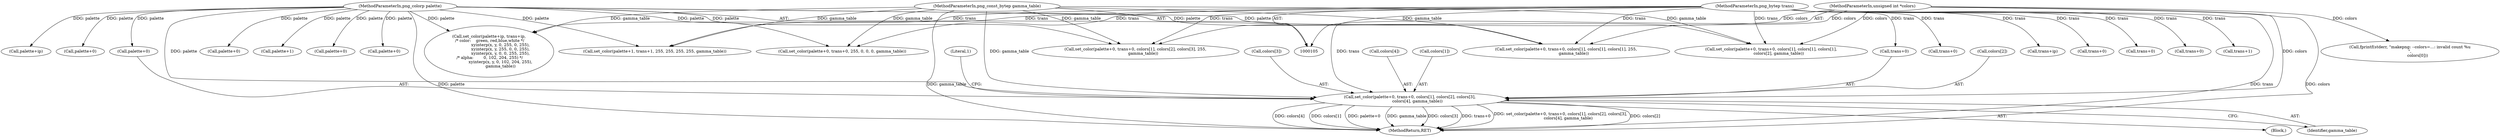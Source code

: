 digraph "0_Android_9d4853418ab2f754c2b63e091c29c5529b8b86ca_13@array" {
"1000192" [label="(Call,set_color(palette+0, trans+0, colors[1], colors[2], colors[3],\n            colors[4], gamma_table))"];
"1000106" [label="(MethodParameterIn,png_colorp palette)"];
"1000107" [label="(MethodParameterIn,png_bytep trans)"];
"1000110" [label="(MethodParameterIn,unsigned int *colors)"];
"1000109" [label="(MethodParameterIn,png_const_bytep gamma_table)"];
"1000106" [label="(MethodParameterIn,png_colorp palette)"];
"1000172" [label="(Call,palette+0)"];
"1000292" [label="(Call,trans+ip)"];
"1000328" [label="(MethodReturn,RET)"];
"1000288" [label="(Call,set_color(palette+ip, trans+ip,\n /* color:    green, red,blue,white */\n                  xyinterp(x, y, 0, 255, 0, 255),\n                  xyinterp(x, y, 255, 0, 0, 255),\n                  xyinterp(x, y, 0, 0, 255, 255),\n /* alpha:        0, 102, 204, 255) */\n                  xyinterp(x, y, 0, 102, 204, 255),\n                  gamma_table))"];
"1000232" [label="(Call,set_color(palette+1, trans+1, 255, 255, 255, 255, gamma_table))"];
"1000116" [label="(Block,)"];
"1000152" [label="(Call,trans+0)"];
"1000148" [label="(Call,set_color(palette+0, trans+0, colors[1], colors[1], colors[1],\n            colors[2], gamma_table))"];
"1000118" [label="(Call,fprintf(stderr, \"makepng: --colors=...: invalid count %u\n\",\n            colors[0]))"];
"1000233" [label="(Call,palette+1)"];
"1000192" [label="(Call,set_color(palette+0, trans+0, colors[1], colors[2], colors[3],\n            colors[4], gamma_table))"];
"1000213" [label="(Literal,1)"];
"1000107" [label="(MethodParameterIn,png_bytep trans)"];
"1000205" [label="(Call,colors[3])"];
"1000128" [label="(Call,palette+0)"];
"1000224" [label="(Call,trans+0)"];
"1000221" [label="(Call,palette+0)"];
"1000208" [label="(Call,colors[4])"];
"1000109" [label="(MethodParameterIn,png_const_bytep gamma_table)"];
"1000193" [label="(Call,palette+0)"];
"1000110" [label="(MethodParameterIn,unsigned int *colors)"];
"1000171" [label="(Call,set_color(palette+0, trans+0, colors[1], colors[2], colors[3], 255,\n            gamma_table))"];
"1000131" [label="(Call,trans+0)"];
"1000199" [label="(Call,colors[1])"];
"1000236" [label="(Call,trans+1)"];
"1000289" [label="(Call,palette+ip)"];
"1000149" [label="(Call,palette+0)"];
"1000202" [label="(Call,colors[2])"];
"1000220" [label="(Call,set_color(palette+0, trans+0, 255, 0, 0, 0, gamma_table))"];
"1000196" [label="(Call,trans+0)"];
"1000127" [label="(Call,set_color(palette+0, trans+0, colors[1], colors[1], colors[1], 255,\n            gamma_table))"];
"1000175" [label="(Call,trans+0)"];
"1000211" [label="(Identifier,gamma_table)"];
"1000192" -> "1000116"  [label="AST: "];
"1000192" -> "1000211"  [label="CFG: "];
"1000193" -> "1000192"  [label="AST: "];
"1000196" -> "1000192"  [label="AST: "];
"1000199" -> "1000192"  [label="AST: "];
"1000202" -> "1000192"  [label="AST: "];
"1000205" -> "1000192"  [label="AST: "];
"1000208" -> "1000192"  [label="AST: "];
"1000211" -> "1000192"  [label="AST: "];
"1000213" -> "1000192"  [label="CFG: "];
"1000192" -> "1000328"  [label="DDG: colors[4]"];
"1000192" -> "1000328"  [label="DDG: colors[1]"];
"1000192" -> "1000328"  [label="DDG: palette+0"];
"1000192" -> "1000328"  [label="DDG: gamma_table"];
"1000192" -> "1000328"  [label="DDG: colors[3]"];
"1000192" -> "1000328"  [label="DDG: trans+0"];
"1000192" -> "1000328"  [label="DDG: set_color(palette+0, trans+0, colors[1], colors[2], colors[3],\n            colors[4], gamma_table)"];
"1000192" -> "1000328"  [label="DDG: colors[2]"];
"1000106" -> "1000192"  [label="DDG: palette"];
"1000107" -> "1000192"  [label="DDG: trans"];
"1000110" -> "1000192"  [label="DDG: colors"];
"1000109" -> "1000192"  [label="DDG: gamma_table"];
"1000106" -> "1000105"  [label="AST: "];
"1000106" -> "1000328"  [label="DDG: palette"];
"1000106" -> "1000127"  [label="DDG: palette"];
"1000106" -> "1000128"  [label="DDG: palette"];
"1000106" -> "1000148"  [label="DDG: palette"];
"1000106" -> "1000149"  [label="DDG: palette"];
"1000106" -> "1000171"  [label="DDG: palette"];
"1000106" -> "1000172"  [label="DDG: palette"];
"1000106" -> "1000193"  [label="DDG: palette"];
"1000106" -> "1000220"  [label="DDG: palette"];
"1000106" -> "1000221"  [label="DDG: palette"];
"1000106" -> "1000232"  [label="DDG: palette"];
"1000106" -> "1000233"  [label="DDG: palette"];
"1000106" -> "1000288"  [label="DDG: palette"];
"1000106" -> "1000289"  [label="DDG: palette"];
"1000107" -> "1000105"  [label="AST: "];
"1000107" -> "1000328"  [label="DDG: trans"];
"1000107" -> "1000127"  [label="DDG: trans"];
"1000107" -> "1000131"  [label="DDG: trans"];
"1000107" -> "1000148"  [label="DDG: trans"];
"1000107" -> "1000152"  [label="DDG: trans"];
"1000107" -> "1000171"  [label="DDG: trans"];
"1000107" -> "1000175"  [label="DDG: trans"];
"1000107" -> "1000196"  [label="DDG: trans"];
"1000107" -> "1000220"  [label="DDG: trans"];
"1000107" -> "1000224"  [label="DDG: trans"];
"1000107" -> "1000232"  [label="DDG: trans"];
"1000107" -> "1000236"  [label="DDG: trans"];
"1000107" -> "1000288"  [label="DDG: trans"];
"1000107" -> "1000292"  [label="DDG: trans"];
"1000110" -> "1000105"  [label="AST: "];
"1000110" -> "1000328"  [label="DDG: colors"];
"1000110" -> "1000118"  [label="DDG: colors"];
"1000110" -> "1000127"  [label="DDG: colors"];
"1000110" -> "1000148"  [label="DDG: colors"];
"1000110" -> "1000171"  [label="DDG: colors"];
"1000109" -> "1000105"  [label="AST: "];
"1000109" -> "1000328"  [label="DDG: gamma_table"];
"1000109" -> "1000127"  [label="DDG: gamma_table"];
"1000109" -> "1000148"  [label="DDG: gamma_table"];
"1000109" -> "1000171"  [label="DDG: gamma_table"];
"1000109" -> "1000220"  [label="DDG: gamma_table"];
"1000109" -> "1000232"  [label="DDG: gamma_table"];
"1000109" -> "1000288"  [label="DDG: gamma_table"];
}

